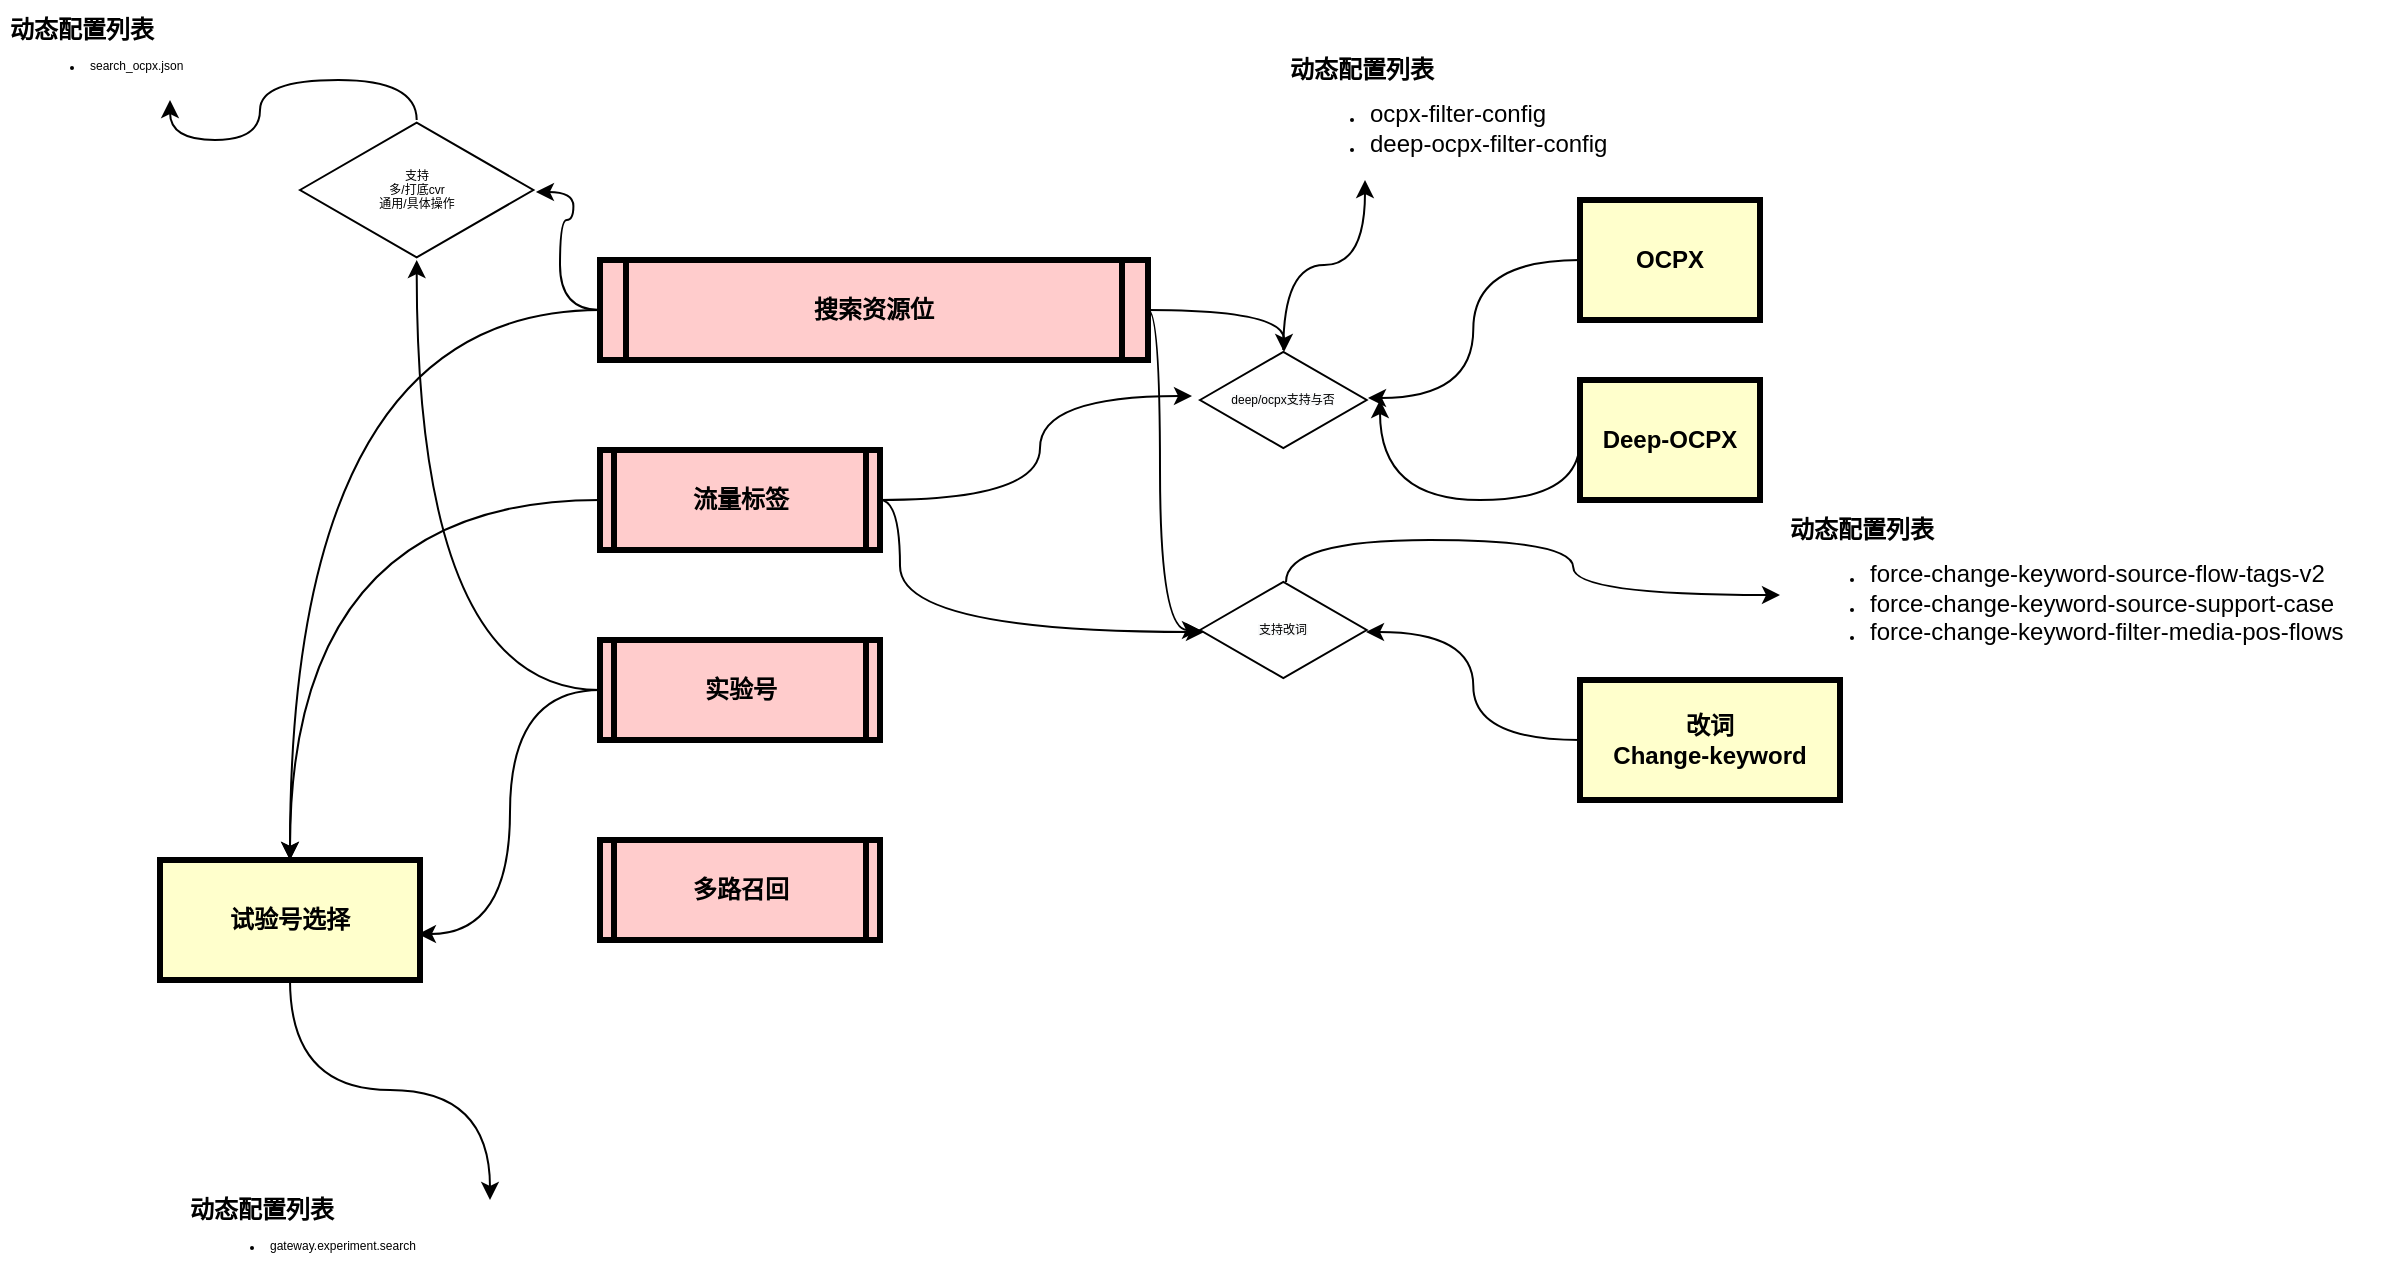 <mxfile version="16.5.5" type="github">
  <diagram name="Page-1" id="c7558073-3199-34d8-9f00-42111426c3f3">
    <mxGraphModel dx="2248" dy="1931" grid="1" gridSize="10" guides="1" tooltips="1" connect="1" arrows="1" fold="1" page="1" pageScale="1" pageWidth="826" pageHeight="1169" background="none" math="0" shadow="0">
      <root>
        <mxCell id="0" />
        <mxCell id="1" parent="0" />
        <mxCell id="fIHSXyvkr7CKKRP50xWv-104" style="edgeStyle=orthogonalEdgeStyle;curved=1;rounded=0;orthogonalLoop=1;jettySize=auto;html=1;entryX=0.504;entryY=0.02;entryDx=0;entryDy=0;entryPerimeter=0;" edge="1" parent="1" source="5" target="fIHSXyvkr7CKKRP50xWv-107">
          <mxGeometry relative="1" as="geometry">
            <mxPoint x="310" y="90" as="targetPoint" />
          </mxGeometry>
        </mxCell>
        <mxCell id="fIHSXyvkr7CKKRP50xWv-114" style="edgeStyle=orthogonalEdgeStyle;curved=1;rounded=0;orthogonalLoop=1;jettySize=auto;html=1;fontSize=6;" edge="1" parent="1" source="5" target="fIHSXyvkr7CKKRP50xWv-113">
          <mxGeometry relative="1" as="geometry">
            <Array as="points">
              <mxPoint x="260" y="75" />
              <mxPoint x="260" y="235" />
            </Array>
          </mxGeometry>
        </mxCell>
        <mxCell id="fIHSXyvkr7CKKRP50xWv-123" style="edgeStyle=orthogonalEdgeStyle;curved=1;rounded=0;orthogonalLoop=1;jettySize=auto;html=1;entryX=1.011;entryY=0.514;entryDx=0;entryDy=0;entryPerimeter=0;fontSize=6;" edge="1" parent="1" source="5" target="fIHSXyvkr7CKKRP50xWv-119">
          <mxGeometry relative="1" as="geometry" />
        </mxCell>
        <mxCell id="fIHSXyvkr7CKKRP50xWv-129" style="edgeStyle=orthogonalEdgeStyle;curved=1;rounded=0;orthogonalLoop=1;jettySize=auto;html=1;fontSize=6;" edge="1" parent="1" source="5" target="fIHSXyvkr7CKKRP50xWv-127">
          <mxGeometry relative="1" as="geometry" />
        </mxCell>
        <mxCell id="5" value="搜索资源位" style="shape=process;whiteSpace=wrap;align=center;verticalAlign=middle;size=0.048;fontStyle=1;strokeWidth=3;fillColor=#FFCCCC" parent="1" vertex="1">
          <mxGeometry x="-20" y="50" width="274" height="50" as="geometry" />
        </mxCell>
        <mxCell id="fIHSXyvkr7CKKRP50xWv-108" style="edgeStyle=orthogonalEdgeStyle;curved=1;rounded=0;orthogonalLoop=1;jettySize=auto;html=1;fontSize=6;exitX=0;exitY=0.5;exitDx=0;exitDy=0;" edge="1" parent="1" source="13">
          <mxGeometry relative="1" as="geometry">
            <mxPoint x="370" y="120" as="targetPoint" />
            <Array as="points">
              <mxPoint x="470" y="170" />
              <mxPoint x="370" y="170" />
            </Array>
          </mxGeometry>
        </mxCell>
        <mxCell id="13" value="Deep-OCPX" style="whiteSpace=wrap;align=center;verticalAlign=middle;fontStyle=1;strokeWidth=3;fillColor=#FFFFCC" parent="1" vertex="1">
          <mxGeometry x="470" y="110" width="90" height="60" as="geometry" />
        </mxCell>
        <mxCell id="fIHSXyvkr7CKKRP50xWv-105" style="edgeStyle=orthogonalEdgeStyle;curved=1;rounded=0;orthogonalLoop=1;jettySize=auto;html=1;entryX=1.008;entryY=0.48;entryDx=0;entryDy=0;entryPerimeter=0;" edge="1" parent="1" source="15" target="fIHSXyvkr7CKKRP50xWv-107">
          <mxGeometry relative="1" as="geometry">
            <mxPoint x="370" y="120" as="targetPoint" />
          </mxGeometry>
        </mxCell>
        <mxCell id="15" value="OCPX" style="whiteSpace=wrap;align=center;verticalAlign=middle;fontStyle=1;strokeWidth=3;fillColor=#FFFFCC" parent="1" vertex="1">
          <mxGeometry x="470.0" y="20" width="90" height="60" as="geometry" />
        </mxCell>
        <mxCell id="fIHSXyvkr7CKKRP50xWv-122" style="edgeStyle=orthogonalEdgeStyle;curved=1;rounded=0;orthogonalLoop=1;jettySize=auto;html=1;fontSize=6;" edge="1" parent="1" source="fIHSXyvkr7CKKRP50xWv-96" target="fIHSXyvkr7CKKRP50xWv-119">
          <mxGeometry relative="1" as="geometry" />
        </mxCell>
        <mxCell id="fIHSXyvkr7CKKRP50xWv-131" style="edgeStyle=orthogonalEdgeStyle;curved=1;rounded=0;orthogonalLoop=1;jettySize=auto;html=1;entryX=0.992;entryY=0.617;entryDx=0;entryDy=0;entryPerimeter=0;fontSize=6;" edge="1" parent="1" source="fIHSXyvkr7CKKRP50xWv-96" target="fIHSXyvkr7CKKRP50xWv-127">
          <mxGeometry relative="1" as="geometry" />
        </mxCell>
        <mxCell id="fIHSXyvkr7CKKRP50xWv-96" value="实验号" style="shape=process;whiteSpace=wrap;align=center;verticalAlign=middle;size=0.048;fontStyle=1;strokeWidth=3;fillColor=#FFCCCC" vertex="1" parent="1">
          <mxGeometry x="-20" y="240" width="140" height="50" as="geometry" />
        </mxCell>
        <mxCell id="fIHSXyvkr7CKKRP50xWv-99" value="多路召回" style="shape=process;whiteSpace=wrap;align=center;verticalAlign=middle;size=0.048;fontStyle=1;strokeWidth=3;fillColor=#FFCCCC" vertex="1" parent="1">
          <mxGeometry x="-20" y="340" width="140" height="50" as="geometry" />
        </mxCell>
        <mxCell id="fIHSXyvkr7CKKRP50xWv-103" style="edgeStyle=orthogonalEdgeStyle;rounded=0;orthogonalLoop=1;jettySize=auto;html=1;curved=1;entryX=-0.048;entryY=0.46;entryDx=0;entryDy=0;entryPerimeter=0;" edge="1" parent="1" source="fIHSXyvkr7CKKRP50xWv-102" target="fIHSXyvkr7CKKRP50xWv-107">
          <mxGeometry relative="1" as="geometry">
            <mxPoint x="260" y="140" as="targetPoint" />
          </mxGeometry>
        </mxCell>
        <mxCell id="fIHSXyvkr7CKKRP50xWv-115" style="edgeStyle=orthogonalEdgeStyle;curved=1;rounded=0;orthogonalLoop=1;jettySize=auto;html=1;entryX=0.024;entryY=0.52;entryDx=0;entryDy=0;entryPerimeter=0;fontSize=6;" edge="1" parent="1" source="fIHSXyvkr7CKKRP50xWv-102" target="fIHSXyvkr7CKKRP50xWv-113">
          <mxGeometry relative="1" as="geometry">
            <Array as="points">
              <mxPoint x="130" y="170" />
              <mxPoint x="130" y="236" />
            </Array>
          </mxGeometry>
        </mxCell>
        <mxCell id="fIHSXyvkr7CKKRP50xWv-130" style="edgeStyle=orthogonalEdgeStyle;curved=1;rounded=0;orthogonalLoop=1;jettySize=auto;html=1;fontSize=6;" edge="1" parent="1" source="fIHSXyvkr7CKKRP50xWv-102" target="fIHSXyvkr7CKKRP50xWv-127">
          <mxGeometry relative="1" as="geometry" />
        </mxCell>
        <mxCell id="fIHSXyvkr7CKKRP50xWv-102" value="流量标签" style="shape=process;whiteSpace=wrap;align=center;verticalAlign=middle;size=0.048;fontStyle=1;strokeWidth=3;fillColor=#FFCCCC" vertex="1" parent="1">
          <mxGeometry x="-20" y="145" width="140" height="50" as="geometry" />
        </mxCell>
        <mxCell id="fIHSXyvkr7CKKRP50xWv-120" style="edgeStyle=orthogonalEdgeStyle;curved=1;rounded=0;orthogonalLoop=1;jettySize=auto;html=1;entryX=0.25;entryY=1;entryDx=0;entryDy=0;fontSize=6;" edge="1" parent="1" source="fIHSXyvkr7CKKRP50xWv-107" target="fIHSXyvkr7CKKRP50xWv-111">
          <mxGeometry relative="1" as="geometry" />
        </mxCell>
        <mxCell id="fIHSXyvkr7CKKRP50xWv-107" value="&lt;font style=&quot;font-size: 6px&quot;&gt;&lt;span style=&quot;color: rgb(0 , 0 , 0) ; font-family: &amp;#34;helvetica&amp;#34; ; font-style: normal ; font-weight: 400 ; letter-spacing: normal ; text-align: center ; text-indent: 0px ; text-transform: none ; word-spacing: 0px ; background-color: rgb(248 , 249 , 250) ; display: inline ; float: none ; font-size: 6px&quot;&gt;deep/ocpx支持与否&lt;/span&gt;&lt;br style=&quot;font-size: 6px&quot;&gt;&lt;/font&gt;" style="html=1;whiteSpace=wrap;aspect=fixed;shape=isoRectangle;fontSize=6;" vertex="1" parent="1">
          <mxGeometry x="280" y="95" width="83.34" height="50" as="geometry" />
        </mxCell>
        <mxCell id="fIHSXyvkr7CKKRP50xWv-116" style="edgeStyle=orthogonalEdgeStyle;curved=1;rounded=0;orthogonalLoop=1;jettySize=auto;html=1;entryX=0.996;entryY=0.52;entryDx=0;entryDy=0;entryPerimeter=0;fontSize=6;" edge="1" parent="1" source="fIHSXyvkr7CKKRP50xWv-109" target="fIHSXyvkr7CKKRP50xWv-113">
          <mxGeometry relative="1" as="geometry" />
        </mxCell>
        <mxCell id="fIHSXyvkr7CKKRP50xWv-109" value="改词&#xa;Change-keyword" style="whiteSpace=wrap;align=center;verticalAlign=middle;fontStyle=1;strokeWidth=3;fillColor=#FFFFCC" vertex="1" parent="1">
          <mxGeometry x="470" y="260" width="130" height="60" as="geometry" />
        </mxCell>
        <mxCell id="fIHSXyvkr7CKKRP50xWv-111" value="&lt;h1&gt;动态配置列表&lt;/h1&gt;&lt;div&gt;&lt;ul&gt;&lt;li&gt;&lt;span style=&quot;font-family: &amp;#34;pingfang sc&amp;#34; , &amp;#34;helvetica&amp;#34; , &amp;#34;tahoma&amp;#34; , &amp;#34;arial&amp;#34; , &amp;#34;hiragino sans gb&amp;#34; , &amp;#34;microsoft yahei&amp;#34; , &amp;#34;simsun&amp;#34; , &amp;#34;heiti&amp;#34; , sans-serif ; font-size: 12px ; background-color: rgb(255 , 255 , 255)&quot;&gt;ocpx-filter-config&lt;/span&gt;&lt;br&gt;&lt;/li&gt;&lt;li&gt;&lt;span style=&quot;font-family: &amp;#34;pingfang sc&amp;#34; , &amp;#34;helvetica&amp;#34; , &amp;#34;tahoma&amp;#34; , &amp;#34;arial&amp;#34; , &amp;#34;hiragino sans gb&amp;#34; , &amp;#34;microsoft yahei&amp;#34; , &amp;#34;simsun&amp;#34; , &amp;#34;heiti&amp;#34; , sans-serif ; font-size: 12px ; background-color: rgb(255 , 255 , 255)&quot;&gt;deep-ocpx-filter-config&lt;br&gt;&lt;/span&gt;&lt;/li&gt;&lt;/ul&gt;&lt;/div&gt;" style="text;html=1;strokeColor=none;fillColor=none;spacing=5;spacingTop=-20;whiteSpace=wrap;overflow=hidden;rounded=0;fontSize=6;" vertex="1" parent="1">
          <mxGeometry x="320" y="-50" width="170" height="60" as="geometry" />
        </mxCell>
        <mxCell id="fIHSXyvkr7CKKRP50xWv-121" style="edgeStyle=orthogonalEdgeStyle;curved=1;rounded=0;orthogonalLoop=1;jettySize=auto;html=1;fontSize=6;exitX=0.516;exitY=0.02;exitDx=0;exitDy=0;exitPerimeter=0;" edge="1" parent="1" source="fIHSXyvkr7CKKRP50xWv-113" target="fIHSXyvkr7CKKRP50xWv-117">
          <mxGeometry relative="1" as="geometry" />
        </mxCell>
        <mxCell id="fIHSXyvkr7CKKRP50xWv-113" value="&lt;font style=&quot;font-size: 6px&quot;&gt;&lt;span style=&quot;color: rgb(0 , 0 , 0) ; font-family: &amp;#34;helvetica&amp;#34; ; font-style: normal ; font-weight: 400 ; letter-spacing: normal ; text-align: center ; text-indent: 0px ; text-transform: none ; word-spacing: 0px ; background-color: rgb(248 , 249 , 250) ; display: inline ; float: none ; font-size: 6px&quot;&gt;支持改词&lt;/span&gt;&lt;br style=&quot;font-size: 6px&quot;&gt;&lt;/font&gt;" style="html=1;whiteSpace=wrap;aspect=fixed;shape=isoRectangle;fontSize=6;" vertex="1" parent="1">
          <mxGeometry x="280" y="210" width="83.34" height="50" as="geometry" />
        </mxCell>
        <mxCell id="fIHSXyvkr7CKKRP50xWv-117" value="&lt;h1&gt;动态配置列表&lt;/h1&gt;&lt;div&gt;&lt;ul&gt;&lt;li&gt;&lt;span style=&quot;font-family: &amp;#34;pingfang sc&amp;#34; , &amp;#34;helvetica&amp;#34; , &amp;#34;tahoma&amp;#34; , &amp;#34;arial&amp;#34; , &amp;#34;hiragino sans gb&amp;#34; , &amp;#34;microsoft yahei&amp;#34; , &amp;#34;simsun&amp;#34; , &amp;#34;heiti&amp;#34; , sans-serif ; font-size: 12px ; background-color: rgb(255 , 255 , 255)&quot;&gt;force-change-keyword-source-flow-tags-v2&lt;/span&gt;&lt;br&gt;&lt;/li&gt;&lt;li&gt;&lt;span style=&quot;font-family: &amp;#34;pingfang sc&amp;#34; , &amp;#34;helvetica&amp;#34; , &amp;#34;tahoma&amp;#34; , &amp;#34;arial&amp;#34; , &amp;#34;hiragino sans gb&amp;#34; , &amp;#34;microsoft yahei&amp;#34; , &amp;#34;simsun&amp;#34; , &amp;#34;heiti&amp;#34; , sans-serif ; font-size: 12px ; background-color: rgb(255 , 255 , 255)&quot;&gt;force-change-keyword-source-support-case&lt;br&gt;&lt;/span&gt;&lt;/li&gt;&lt;li&gt;&lt;span style=&quot;font-family: &amp;#34;pingfang sc&amp;#34; , &amp;#34;helvetica&amp;#34; , &amp;#34;tahoma&amp;#34; , &amp;#34;arial&amp;#34; , &amp;#34;hiragino sans gb&amp;#34; , &amp;#34;microsoft yahei&amp;#34; , &amp;#34;simsun&amp;#34; , &amp;#34;heiti&amp;#34; , sans-serif ; font-size: 12px ; background-color: rgb(255 , 255 , 255)&quot;&gt;force-change-keyword-filter-media-pos-flows&lt;/span&gt;&lt;/li&gt;&lt;/ul&gt;&lt;/div&gt;" style="text;html=1;strokeColor=none;fillColor=none;spacing=5;spacingTop=-20;whiteSpace=wrap;overflow=hidden;rounded=0;fontSize=6;" vertex="1" parent="1">
          <mxGeometry x="570" y="180" width="310" height="75" as="geometry" />
        </mxCell>
        <mxCell id="fIHSXyvkr7CKKRP50xWv-125" style="edgeStyle=orthogonalEdgeStyle;curved=1;rounded=0;orthogonalLoop=1;jettySize=auto;html=1;entryX=0.5;entryY=1;entryDx=0;entryDy=0;fontSize=6;" edge="1" parent="1" source="fIHSXyvkr7CKKRP50xWv-119" target="fIHSXyvkr7CKKRP50xWv-124">
          <mxGeometry relative="1" as="geometry" />
        </mxCell>
        <mxCell id="fIHSXyvkr7CKKRP50xWv-119" value="&lt;font face=&quot;helvetica&quot;&gt;支持&lt;br&gt;多/打底cvr&lt;br&gt;通用/具体操作&lt;br&gt;&lt;/font&gt;" style="html=1;whiteSpace=wrap;aspect=fixed;shape=isoRectangle;fontSize=6;" vertex="1" parent="1">
          <mxGeometry x="-170" y="-20" width="116.68" height="70" as="geometry" />
        </mxCell>
        <mxCell id="fIHSXyvkr7CKKRP50xWv-124" value="&lt;h1&gt;动态配置列表&lt;/h1&gt;&lt;div&gt;&lt;ul&gt;&lt;li&gt;&lt;font face=&quot;pingfang sc, helvetica, tahoma, arial, hiragino sans gb, microsoft yahei, simsun, heiti, sans-serif&quot;&gt;search_ocpx.json&lt;/font&gt;&lt;/li&gt;&lt;/ul&gt;&lt;/div&gt;" style="text;html=1;strokeColor=none;fillColor=none;spacing=5;spacingTop=-20;whiteSpace=wrap;overflow=hidden;rounded=0;fontSize=6;" vertex="1" parent="1">
          <mxGeometry x="-320" y="-70" width="170" height="40" as="geometry" />
        </mxCell>
        <mxCell id="fIHSXyvkr7CKKRP50xWv-133" style="edgeStyle=orthogonalEdgeStyle;curved=1;rounded=0;orthogonalLoop=1;jettySize=auto;html=1;entryX=0.5;entryY=0;entryDx=0;entryDy=0;fontSize=6;" edge="1" parent="1" source="fIHSXyvkr7CKKRP50xWv-127" target="fIHSXyvkr7CKKRP50xWv-132">
          <mxGeometry relative="1" as="geometry" />
        </mxCell>
        <mxCell id="fIHSXyvkr7CKKRP50xWv-127" value="试验号选择" style="whiteSpace=wrap;align=center;verticalAlign=middle;fontStyle=1;strokeWidth=3;fillColor=#FFFFCC" vertex="1" parent="1">
          <mxGeometry x="-240" y="350" width="130" height="60" as="geometry" />
        </mxCell>
        <mxCell id="fIHSXyvkr7CKKRP50xWv-132" value="&lt;h1&gt;动态配置列表&lt;/h1&gt;&lt;div&gt;&lt;ul&gt;&lt;li&gt;&lt;font face=&quot;pingfang sc, helvetica, tahoma, arial, hiragino sans gb, microsoft yahei, simsun, heiti, sans-serif&quot;&gt;&lt;span style=&quot;background-color: rgb(255 , 255 , 255)&quot;&gt;gateway.experiment.search&lt;/span&gt;&lt;/font&gt;&lt;/li&gt;&lt;/ul&gt;&lt;/div&gt;" style="text;html=1;strokeColor=none;fillColor=none;spacing=5;spacingTop=-20;whiteSpace=wrap;overflow=hidden;rounded=0;fontSize=6;" vertex="1" parent="1">
          <mxGeometry x="-230" y="520" width="310" height="40" as="geometry" />
        </mxCell>
      </root>
    </mxGraphModel>
  </diagram>
</mxfile>
